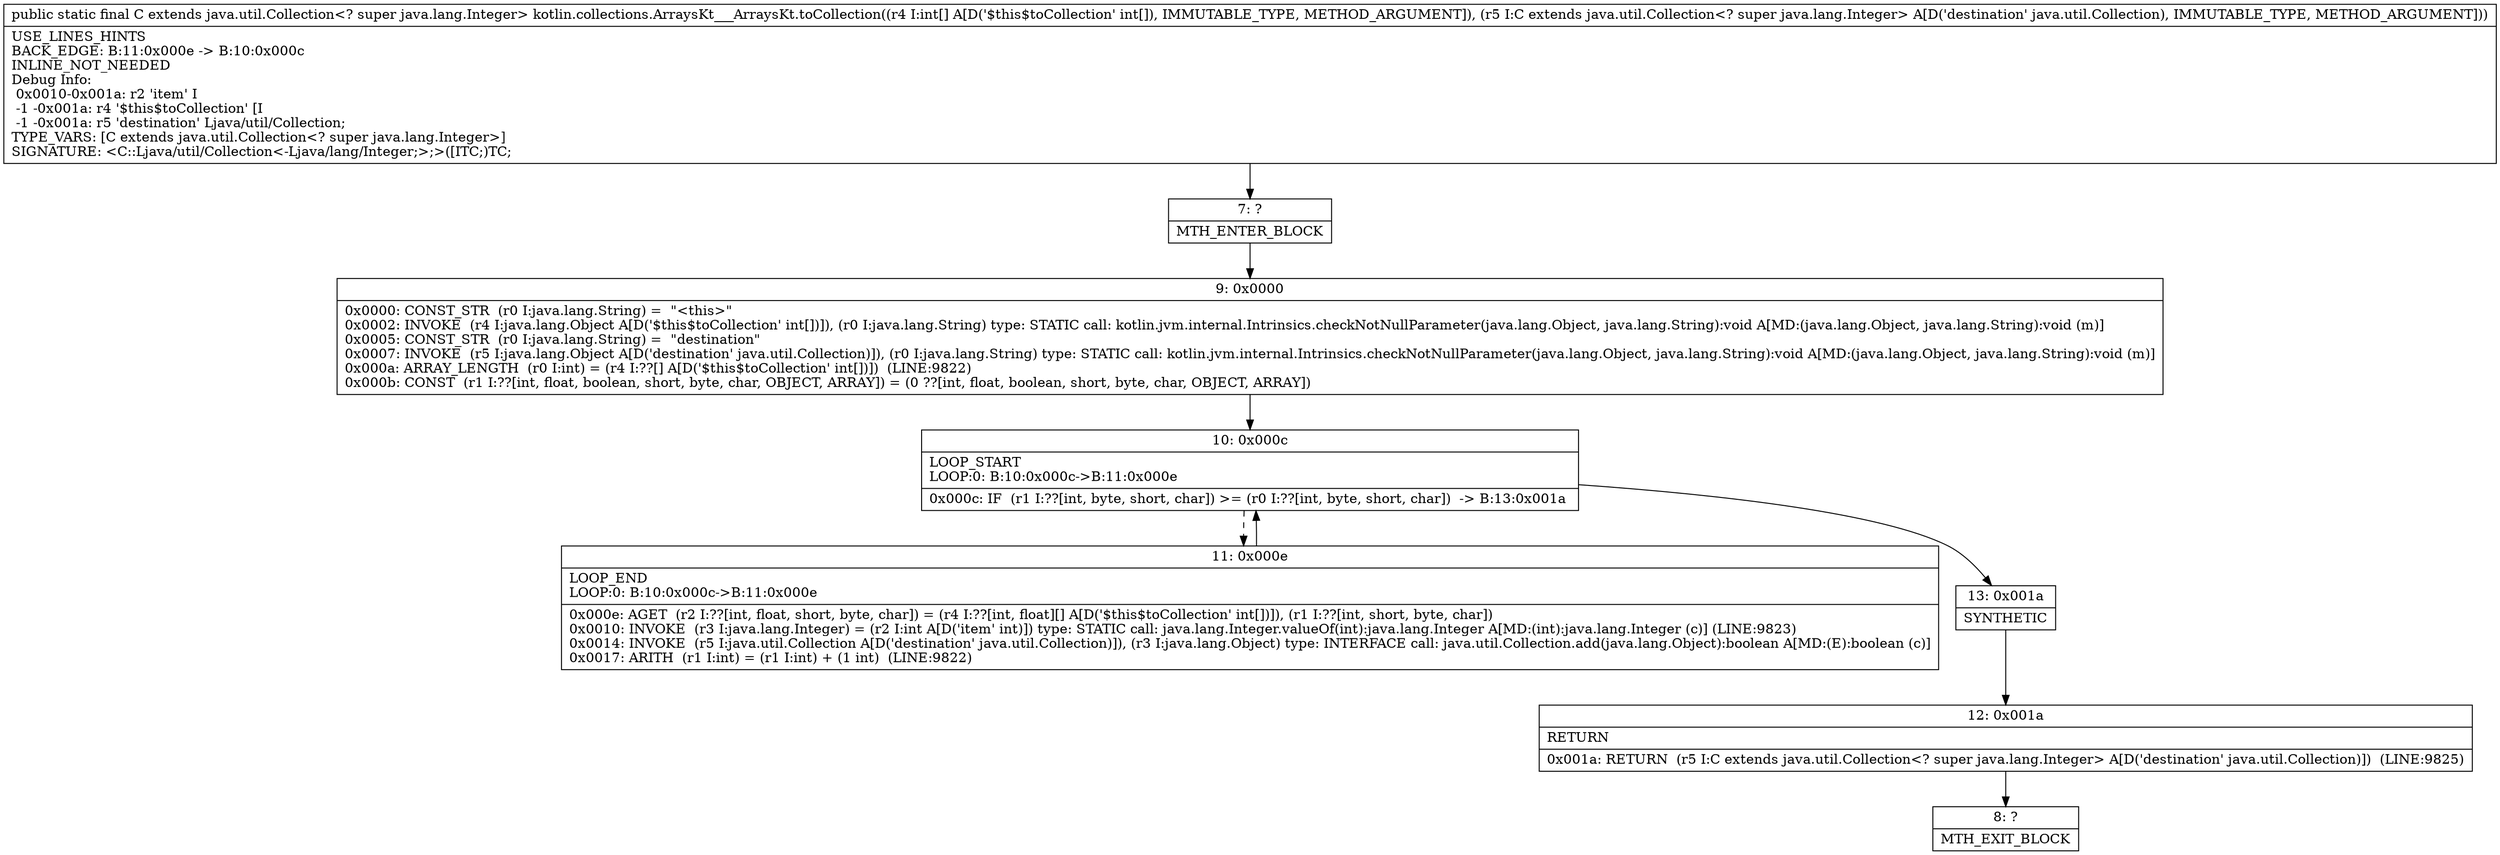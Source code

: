 digraph "CFG forkotlin.collections.ArraysKt___ArraysKt.toCollection([ILjava\/util\/Collection;)Ljava\/util\/Collection;" {
Node_7 [shape=record,label="{7\:\ ?|MTH_ENTER_BLOCK\l}"];
Node_9 [shape=record,label="{9\:\ 0x0000|0x0000: CONST_STR  (r0 I:java.lang.String) =  \"\<this\>\" \l0x0002: INVOKE  (r4 I:java.lang.Object A[D('$this$toCollection' int[])]), (r0 I:java.lang.String) type: STATIC call: kotlin.jvm.internal.Intrinsics.checkNotNullParameter(java.lang.Object, java.lang.String):void A[MD:(java.lang.Object, java.lang.String):void (m)]\l0x0005: CONST_STR  (r0 I:java.lang.String) =  \"destination\" \l0x0007: INVOKE  (r5 I:java.lang.Object A[D('destination' java.util.Collection)]), (r0 I:java.lang.String) type: STATIC call: kotlin.jvm.internal.Intrinsics.checkNotNullParameter(java.lang.Object, java.lang.String):void A[MD:(java.lang.Object, java.lang.String):void (m)]\l0x000a: ARRAY_LENGTH  (r0 I:int) = (r4 I:??[] A[D('$this$toCollection' int[])])  (LINE:9822)\l0x000b: CONST  (r1 I:??[int, float, boolean, short, byte, char, OBJECT, ARRAY]) = (0 ??[int, float, boolean, short, byte, char, OBJECT, ARRAY]) \l}"];
Node_10 [shape=record,label="{10\:\ 0x000c|LOOP_START\lLOOP:0: B:10:0x000c\-\>B:11:0x000e\l|0x000c: IF  (r1 I:??[int, byte, short, char]) \>= (r0 I:??[int, byte, short, char])  \-\> B:13:0x001a \l}"];
Node_11 [shape=record,label="{11\:\ 0x000e|LOOP_END\lLOOP:0: B:10:0x000c\-\>B:11:0x000e\l|0x000e: AGET  (r2 I:??[int, float, short, byte, char]) = (r4 I:??[int, float][] A[D('$this$toCollection' int[])]), (r1 I:??[int, short, byte, char]) \l0x0010: INVOKE  (r3 I:java.lang.Integer) = (r2 I:int A[D('item' int)]) type: STATIC call: java.lang.Integer.valueOf(int):java.lang.Integer A[MD:(int):java.lang.Integer (c)] (LINE:9823)\l0x0014: INVOKE  (r5 I:java.util.Collection A[D('destination' java.util.Collection)]), (r3 I:java.lang.Object) type: INTERFACE call: java.util.Collection.add(java.lang.Object):boolean A[MD:(E):boolean (c)]\l0x0017: ARITH  (r1 I:int) = (r1 I:int) + (1 int)  (LINE:9822)\l}"];
Node_13 [shape=record,label="{13\:\ 0x001a|SYNTHETIC\l}"];
Node_12 [shape=record,label="{12\:\ 0x001a|RETURN\l|0x001a: RETURN  (r5 I:C extends java.util.Collection\<? super java.lang.Integer\> A[D('destination' java.util.Collection)])  (LINE:9825)\l}"];
Node_8 [shape=record,label="{8\:\ ?|MTH_EXIT_BLOCK\l}"];
MethodNode[shape=record,label="{public static final C extends java.util.Collection\<? super java.lang.Integer\> kotlin.collections.ArraysKt___ArraysKt.toCollection((r4 I:int[] A[D('$this$toCollection' int[]), IMMUTABLE_TYPE, METHOD_ARGUMENT]), (r5 I:C extends java.util.Collection\<? super java.lang.Integer\> A[D('destination' java.util.Collection), IMMUTABLE_TYPE, METHOD_ARGUMENT]))  | USE_LINES_HINTS\lBACK_EDGE: B:11:0x000e \-\> B:10:0x000c\lINLINE_NOT_NEEDED\lDebug Info:\l  0x0010\-0x001a: r2 'item' I\l  \-1 \-0x001a: r4 '$this$toCollection' [I\l  \-1 \-0x001a: r5 'destination' Ljava\/util\/Collection;\lTYPE_VARS: [C extends java.util.Collection\<? super java.lang.Integer\>]\lSIGNATURE: \<C::Ljava\/util\/Collection\<\-Ljava\/lang\/Integer;\>;\>([ITC;)TC;\l}"];
MethodNode -> Node_7;Node_7 -> Node_9;
Node_9 -> Node_10;
Node_10 -> Node_11[style=dashed];
Node_10 -> Node_13;
Node_11 -> Node_10;
Node_13 -> Node_12;
Node_12 -> Node_8;
}

